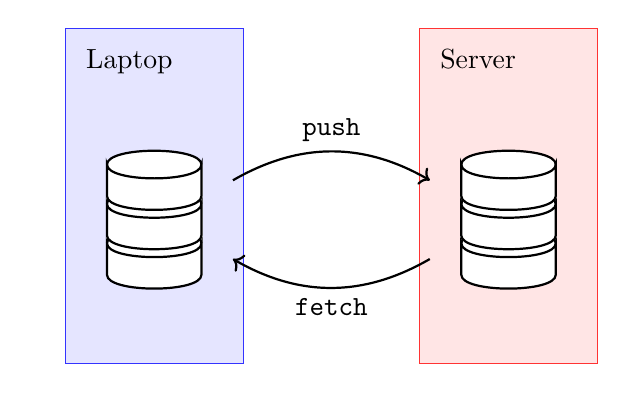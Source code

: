 ﻿\usetikzlibrary{calc}

\pgfdeclarelayer{bg}
\pgfsetlayers{bg,main}

\tikzset{
    db/.pic={
		\draw[white, fill=white](-.6,0) rectangle (.6,1.4);
		\draw[white, fill=white](0,1.4) ellipse [x radius=.6,y radius=.15];
        \foreach \y in {0,.5,1}
		{
	        \draw[thick, fill=white](-0.6,\y) to [looseness=0.5,bend right=90]   ++(1.2,0)
	                   to ++(0,0.4) to [looseness=0.5,bend left=90] ++(-1.2,0)
	                   to ++(0,-0.4);
	        \draw[thick] (-0.6,\y+0.4) edge[looseness=0.5,bend left=90] ++(1.2,0);
	    }
    }`
}

\begin{tikzpicture}
	\draw[thick]
		(0,0) pic{db} node(DB1){}
		(DB1) ++(4.5, 0) pic{db} node (DB2){};

	\begin{pgfonlayer}{bg}
	\draw[blue!80, fill=blue!10]
		(DB1.north west) ++(-1, 3) node[black, anchor=north west, below right=.2cm]{Laptop} rectangle ($(DB1.south east) + (1, -1)$);
	\draw[red!80, fill=red!10]
		(DB2.north west) ++(-1, 3) node[black, anchor=north west, below right=.2cm]{Server} rectangle ($(DB2.south east) + (1, -1)$);
	\end{pgfonlayer}

	\draw[thick] (DB1) ++(1,  .2) edge[<-, bend right] node[pos=.5, below]{\texttt{fetch}} ++(2.5, 0);
	\draw[thick] (DB1) ++(1, 1.2) edge[->, bend left]  node[pos=.5, above]{\texttt{push}}  ++(2.5, 0);
\end{tikzpicture}